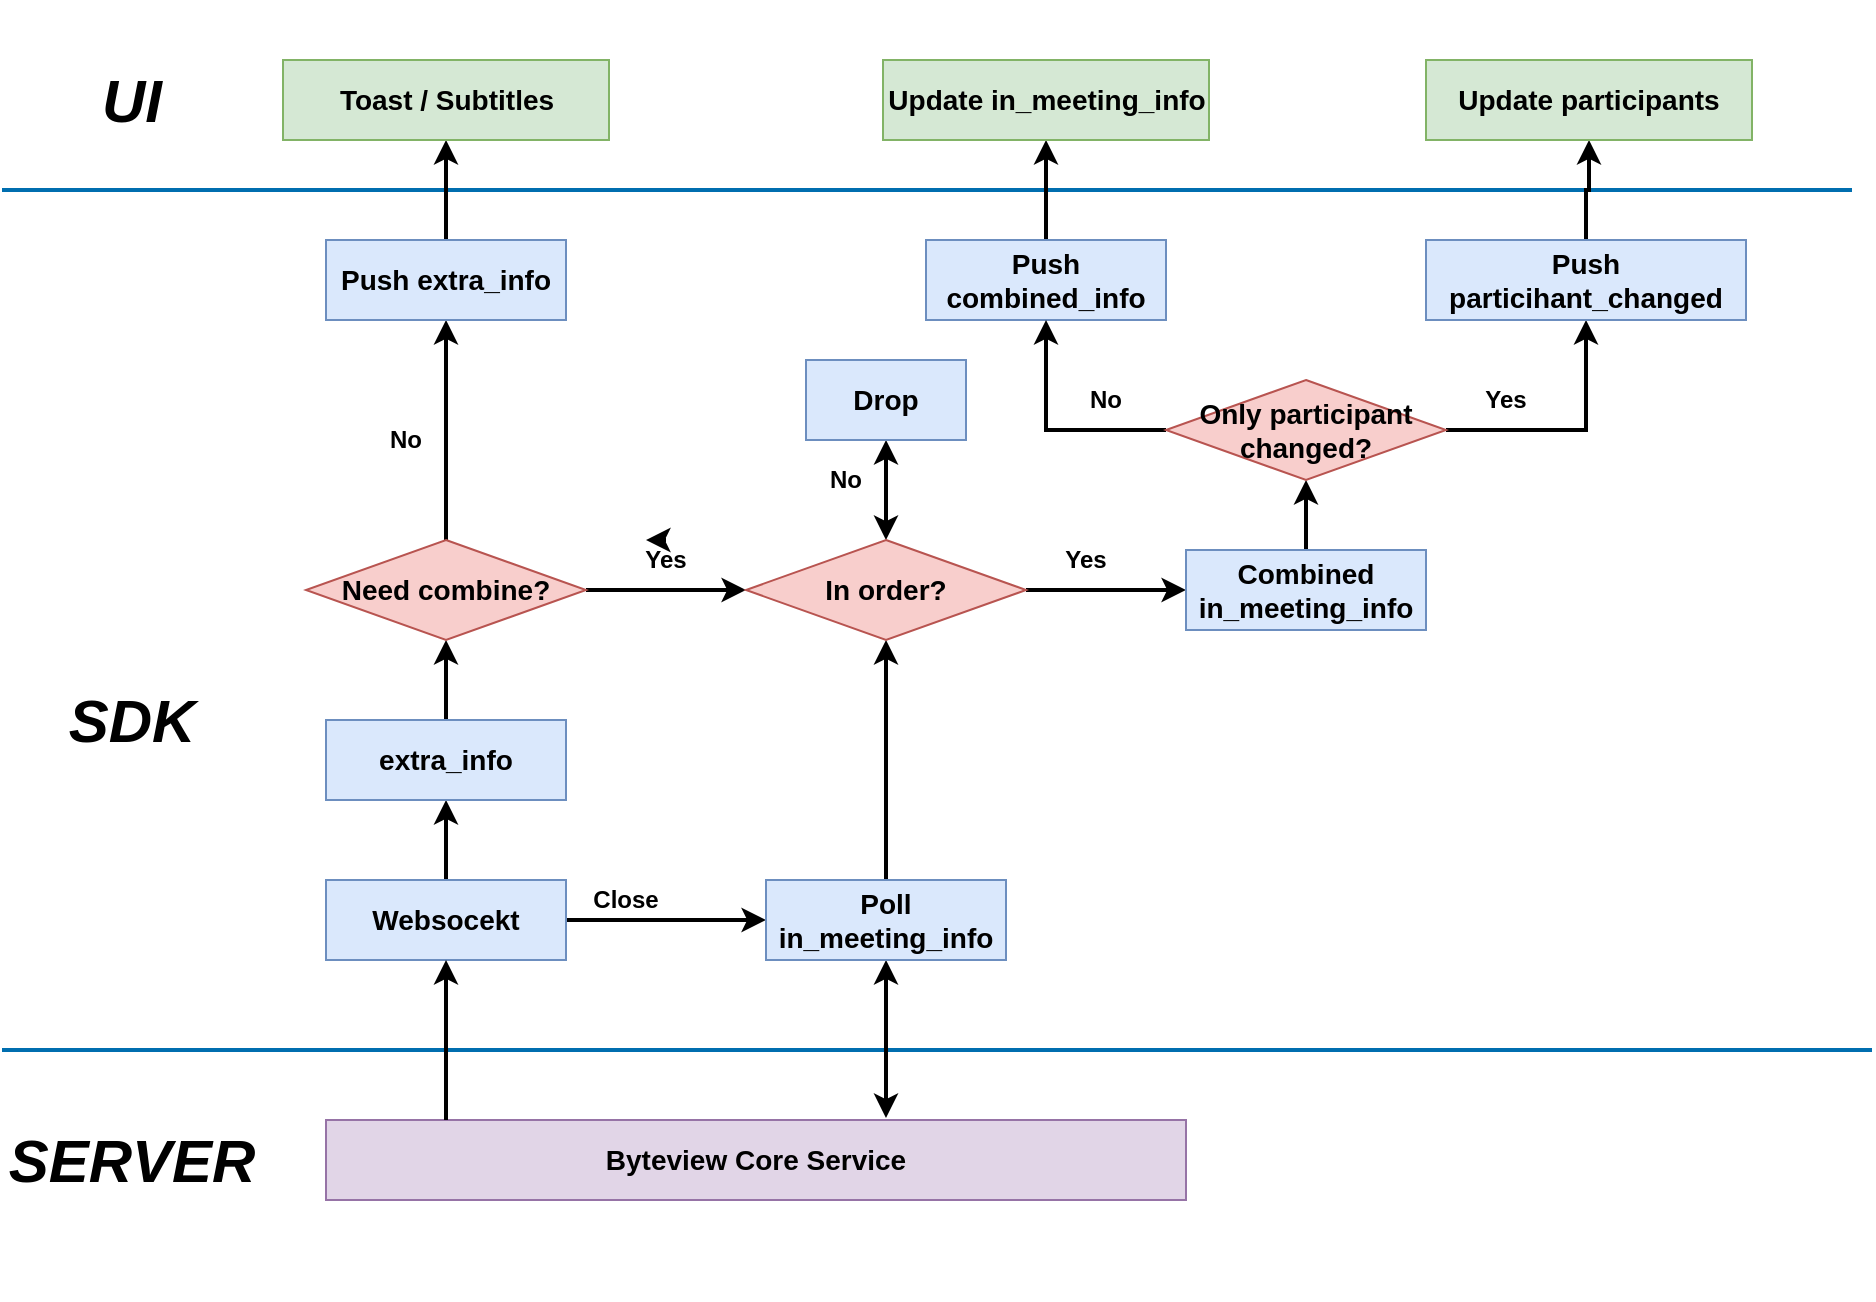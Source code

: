 <mxfile version="13.3.0" type="github"><diagram id="9gEZrDbee1CZRMEXm1SG" name="Page-1"><mxGraphModel dx="1278" dy="1112" grid="1" gridSize="10" guides="1" tooltips="1" connect="1" arrows="1" fold="1" page="1" pageScale="1" pageWidth="850" pageHeight="1100" math="0" shadow="0"><root><mxCell id="0"/><mxCell id="1" parent="0"/><mxCell id="U9adozjTh0LEUF88zTxM-1" value="" style="rounded=0;whiteSpace=wrap;html=1;strokeColor=none;" parent="1" vertex="1"><mxGeometry x="425" y="100" width="925" height="650" as="geometry"/></mxCell><mxCell id="U9adozjTh0LEUF88zTxM-4" value="" style="line;strokeWidth=2;html=1;perimeter=backbonePerimeter;points=[];outlineConnect=0;fillColor=#1ba1e2;strokeColor=#006EAF;fontColor=#ffffff;" parent="1" vertex="1"><mxGeometry x="425" y="190" width="925" height="10" as="geometry"/></mxCell><mxCell id="U9adozjTh0LEUF88zTxM-5" value="&lt;i&gt;&lt;font style=&quot;font-size: 30px&quot;&gt;UI&lt;/font&gt;&lt;/i&gt;" style="text;html=1;strokeColor=none;fillColor=none;align=center;verticalAlign=middle;whiteSpace=wrap;rounded=0;fontStyle=1" parent="1" vertex="1"><mxGeometry x="470" y="140" width="40" height="20" as="geometry"/></mxCell><mxCell id="U9adozjTh0LEUF88zTxM-6" value="&lt;i&gt;&lt;font style=&quot;font-size: 30px&quot;&gt;SDK&lt;/font&gt;&lt;/i&gt;" style="text;html=1;strokeColor=none;fillColor=none;align=center;verticalAlign=middle;whiteSpace=wrap;rounded=0;fontStyle=1" parent="1" vertex="1"><mxGeometry x="470" y="450" width="40" height="20" as="geometry"/></mxCell><mxCell id="U9adozjTh0LEUF88zTxM-7" value="&lt;i&gt;&lt;font style=&quot;font-size: 30px&quot;&gt;SERVER&lt;/font&gt;&lt;/i&gt;" style="text;html=1;strokeColor=none;fillColor=none;align=center;verticalAlign=middle;whiteSpace=wrap;rounded=0;fontStyle=1" parent="1" vertex="1"><mxGeometry x="470" y="670" width="40" height="20" as="geometry"/></mxCell><mxCell id="U9adozjTh0LEUF88zTxM-8" value="" style="line;strokeWidth=2;html=1;perimeter=backbonePerimeter;points=[];outlineConnect=0;fillColor=#1ba1e2;strokeColor=#006EAF;fontColor=#ffffff;shadow=0;" parent="1" vertex="1"><mxGeometry x="425" y="620" width="935" height="10" as="geometry"/></mxCell><mxCell id="5U1FeXSIEjCZmz01g3kU-1" value="&lt;font style=&quot;font-size: 14px&quot;&gt;&lt;b&gt;Byteview Core Service&lt;/b&gt;&lt;/font&gt;" style="rounded=0;whiteSpace=wrap;html=1;fillColor=#e1d5e7;strokeColor=#9673a6;" vertex="1" parent="1"><mxGeometry x="587" y="660" width="430" height="40" as="geometry"/></mxCell><mxCell id="5U1FeXSIEjCZmz01g3kU-6" value="" style="edgeStyle=orthogonalEdgeStyle;rounded=0;orthogonalLoop=1;jettySize=auto;html=1;strokeWidth=2;" edge="1" parent="1" source="5U1FeXSIEjCZmz01g3kU-2" target="5U1FeXSIEjCZmz01g3kU-5"><mxGeometry relative="1" as="geometry"/></mxCell><mxCell id="5U1FeXSIEjCZmz01g3kU-46" value="" style="edgeStyle=orthogonalEdgeStyle;rounded=0;jumpStyle=arc;orthogonalLoop=1;jettySize=auto;html=1;strokeWidth=2;" edge="1" parent="1" source="5U1FeXSIEjCZmz01g3kU-2" target="5U1FeXSIEjCZmz01g3kU-45"><mxGeometry relative="1" as="geometry"/></mxCell><mxCell id="5U1FeXSIEjCZmz01g3kU-2" value="&lt;span style=&quot;font-size: 14px&quot;&gt;&lt;b&gt;Websocekt&lt;/b&gt;&lt;/span&gt;" style="rounded=0;whiteSpace=wrap;html=1;fillColor=#dae8fc;strokeColor=#6c8ebf;" vertex="1" parent="1"><mxGeometry x="587" y="540" width="120" height="40" as="geometry"/></mxCell><mxCell id="5U1FeXSIEjCZmz01g3kU-51" style="edgeStyle=orthogonalEdgeStyle;rounded=0;jumpStyle=arc;orthogonalLoop=1;jettySize=auto;html=1;exitX=0.5;exitY=1;exitDx=0;exitDy=0;strokeWidth=2;startArrow=classic;startFill=1;" edge="1" parent="1" source="5U1FeXSIEjCZmz01g3kU-45"><mxGeometry relative="1" as="geometry"><mxPoint x="867" y="659" as="targetPoint"/><Array as="points"><mxPoint x="867" y="659"/></Array></mxGeometry></mxCell><mxCell id="5U1FeXSIEjCZmz01g3kU-55" style="edgeStyle=orthogonalEdgeStyle;rounded=0;jumpStyle=arc;orthogonalLoop=1;jettySize=auto;html=1;exitX=0.5;exitY=0;exitDx=0;exitDy=0;entryX=0.5;entryY=1;entryDx=0;entryDy=0;startArrow=none;startFill=0;strokeWidth=2;" edge="1" parent="1" source="5U1FeXSIEjCZmz01g3kU-45" target="5U1FeXSIEjCZmz01g3kU-19"><mxGeometry relative="1" as="geometry"/></mxCell><mxCell id="5U1FeXSIEjCZmz01g3kU-45" value="&lt;span style=&quot;font-size: 14px&quot;&gt;&lt;b&gt;Poll in_meeting_info&lt;/b&gt;&lt;/span&gt;" style="rounded=0;whiteSpace=wrap;html=1;fillColor=#dae8fc;strokeColor=#6c8ebf;" vertex="1" parent="1"><mxGeometry x="807" y="540" width="120" height="40" as="geometry"/></mxCell><mxCell id="5U1FeXSIEjCZmz01g3kU-11" style="edgeStyle=orthogonalEdgeStyle;rounded=0;jumpStyle=arc;orthogonalLoop=1;jettySize=auto;html=1;exitX=0.5;exitY=0;exitDx=0;exitDy=0;entryX=0.5;entryY=1;entryDx=0;entryDy=0;strokeWidth=2;" edge="1" parent="1" source="5U1FeXSIEjCZmz01g3kU-5" target="5U1FeXSIEjCZmz01g3kU-10"><mxGeometry relative="1" as="geometry"/></mxCell><mxCell id="5U1FeXSIEjCZmz01g3kU-5" value="&lt;span style=&quot;font-size: 14px&quot;&gt;&lt;b&gt;extra_info&lt;/b&gt;&lt;/span&gt;" style="rounded=0;whiteSpace=wrap;html=1;fillColor=#dae8fc;strokeColor=#6c8ebf;" vertex="1" parent="1"><mxGeometry x="587" y="460" width="120" height="40" as="geometry"/></mxCell><mxCell id="5U1FeXSIEjCZmz01g3kU-20" value="" style="edgeStyle=orthogonalEdgeStyle;rounded=0;jumpStyle=arc;orthogonalLoop=1;jettySize=auto;html=1;strokeWidth=2;" edge="1" parent="1" source="5U1FeXSIEjCZmz01g3kU-10" target="5U1FeXSIEjCZmz01g3kU-19"><mxGeometry relative="1" as="geometry"/></mxCell><mxCell id="5U1FeXSIEjCZmz01g3kU-27" style="edgeStyle=orthogonalEdgeStyle;rounded=0;jumpStyle=arc;orthogonalLoop=1;jettySize=auto;html=1;exitX=0.5;exitY=0;exitDx=0;exitDy=0;entryX=0.5;entryY=1;entryDx=0;entryDy=0;strokeWidth=2;" edge="1" parent="1" source="5U1FeXSIEjCZmz01g3kU-10" target="5U1FeXSIEjCZmz01g3kU-23"><mxGeometry relative="1" as="geometry"/></mxCell><mxCell id="5U1FeXSIEjCZmz01g3kU-10" value="&lt;b&gt;&lt;font style=&quot;font-size: 14px&quot;&gt;Need combine?&lt;/font&gt;&lt;/b&gt;" style="rhombus;whiteSpace=wrap;html=1;shadow=0;fillColor=#f8cecc;strokeColor=#b85450;" vertex="1" parent="1"><mxGeometry x="577" y="370" width="140" height="50" as="geometry"/></mxCell><mxCell id="5U1FeXSIEjCZmz01g3kU-34" style="edgeStyle=orthogonalEdgeStyle;rounded=0;jumpStyle=arc;orthogonalLoop=1;jettySize=auto;html=1;exitX=1;exitY=0.5;exitDx=0;exitDy=0;entryX=0;entryY=0.5;entryDx=0;entryDy=0;strokeWidth=2;" edge="1" parent="1" source="5U1FeXSIEjCZmz01g3kU-19" target="5U1FeXSIEjCZmz01g3kU-26"><mxGeometry relative="1" as="geometry"/></mxCell><mxCell id="5U1FeXSIEjCZmz01g3kU-53" style="edgeStyle=orthogonalEdgeStyle;rounded=0;jumpStyle=arc;orthogonalLoop=1;jettySize=auto;html=1;exitX=0.5;exitY=0;exitDx=0;exitDy=0;entryX=0.5;entryY=1;entryDx=0;entryDy=0;startArrow=classic;startFill=1;strokeWidth=2;" edge="1" parent="1" source="5U1FeXSIEjCZmz01g3kU-19" target="5U1FeXSIEjCZmz01g3kU-30"><mxGeometry relative="1" as="geometry"/></mxCell><mxCell id="5U1FeXSIEjCZmz01g3kU-19" value="&lt;span style=&quot;font-size: 14px&quot;&gt;&lt;b&gt;In order?&lt;/b&gt;&lt;/span&gt;" style="rhombus;whiteSpace=wrap;html=1;shadow=0;fillColor=#f8cecc;strokeColor=#b85450;" vertex="1" parent="1"><mxGeometry x="797" y="370" width="140" height="50" as="geometry"/></mxCell><mxCell id="5U1FeXSIEjCZmz01g3kU-15" value="&lt;b&gt;No&lt;/b&gt;" style="text;html=1;strokeColor=none;fillColor=none;align=center;verticalAlign=middle;whiteSpace=wrap;rounded=0;shadow=0;" vertex="1" parent="1"><mxGeometry x="607" y="310" width="40" height="20" as="geometry"/></mxCell><mxCell id="5U1FeXSIEjCZmz01g3kU-21" value="&lt;b&gt;Yes&lt;/b&gt;" style="text;html=1;strokeColor=none;fillColor=none;align=center;verticalAlign=middle;whiteSpace=wrap;rounded=0;shadow=0;" vertex="1" parent="1"><mxGeometry x="737" y="370" width="40" height="20" as="geometry"/></mxCell><mxCell id="5U1FeXSIEjCZmz01g3kU-67" style="edgeStyle=orthogonalEdgeStyle;rounded=0;jumpStyle=arc;orthogonalLoop=1;jettySize=auto;html=1;exitX=0.5;exitY=0;exitDx=0;exitDy=0;entryX=0.5;entryY=1;entryDx=0;entryDy=0;startArrow=none;startFill=0;strokeWidth=2;" edge="1" parent="1" source="5U1FeXSIEjCZmz01g3kU-23" target="5U1FeXSIEjCZmz01g3kU-66"><mxGeometry relative="1" as="geometry"/></mxCell><mxCell id="5U1FeXSIEjCZmz01g3kU-23" value="&lt;span style=&quot;font-size: 14px&quot;&gt;&lt;b&gt;Push extra_info&lt;/b&gt;&lt;/span&gt;" style="rounded=0;whiteSpace=wrap;html=1;fillColor=#dae8fc;strokeColor=#6c8ebf;" vertex="1" parent="1"><mxGeometry x="587" y="220" width="120" height="40" as="geometry"/></mxCell><mxCell id="5U1FeXSIEjCZmz01g3kU-38" style="edgeStyle=orthogonalEdgeStyle;rounded=0;jumpStyle=arc;orthogonalLoop=1;jettySize=auto;html=1;exitX=0.5;exitY=0;exitDx=0;exitDy=0;entryX=0.5;entryY=1;entryDx=0;entryDy=0;strokeWidth=2;" edge="1" parent="1" source="5U1FeXSIEjCZmz01g3kU-26" target="5U1FeXSIEjCZmz01g3kU-37"><mxGeometry relative="1" as="geometry"/></mxCell><mxCell id="5U1FeXSIEjCZmz01g3kU-26" value="&lt;span style=&quot;font-size: 14px&quot;&gt;&lt;b&gt;Combined in_meeting_info&lt;/b&gt;&lt;/span&gt;" style="rounded=0;whiteSpace=wrap;html=1;fillColor=#dae8fc;strokeColor=#6c8ebf;" vertex="1" parent="1"><mxGeometry x="1017" y="375" width="120" height="40" as="geometry"/></mxCell><mxCell id="5U1FeXSIEjCZmz01g3kU-64" value="" style="edgeStyle=orthogonalEdgeStyle;rounded=0;jumpStyle=arc;orthogonalLoop=1;jettySize=auto;html=1;startArrow=none;startFill=0;strokeWidth=2;" edge="1" parent="1" source="5U1FeXSIEjCZmz01g3kU-35"><mxGeometry relative="1" as="geometry"><mxPoint x="947" y="170" as="targetPoint"/></mxGeometry></mxCell><mxCell id="5U1FeXSIEjCZmz01g3kU-35" value="&lt;span style=&quot;font-size: 14px&quot;&gt;&lt;b&gt;Push combined_info&lt;/b&gt;&lt;/span&gt;" style="rounded=0;whiteSpace=wrap;html=1;fillColor=#dae8fc;strokeColor=#6c8ebf;" vertex="1" parent="1"><mxGeometry x="887" y="220" width="120" height="40" as="geometry"/></mxCell><mxCell id="5U1FeXSIEjCZmz01g3kU-30" value="&lt;span style=&quot;font-size: 14px&quot;&gt;&lt;b&gt;Drop&lt;/b&gt;&lt;/span&gt;" style="rounded=0;whiteSpace=wrap;html=1;fillColor=#dae8fc;strokeColor=#6c8ebf;" vertex="1" parent="1"><mxGeometry x="827" y="280" width="80" height="40" as="geometry"/></mxCell><mxCell id="5U1FeXSIEjCZmz01g3kU-39" style="edgeStyle=orthogonalEdgeStyle;rounded=0;jumpStyle=arc;orthogonalLoop=1;jettySize=auto;html=1;exitX=0;exitY=0.5;exitDx=0;exitDy=0;entryX=0.5;entryY=1;entryDx=0;entryDy=0;strokeWidth=2;" edge="1" parent="1" source="5U1FeXSIEjCZmz01g3kU-37" target="5U1FeXSIEjCZmz01g3kU-35"><mxGeometry relative="1" as="geometry"/></mxCell><mxCell id="5U1FeXSIEjCZmz01g3kU-41" style="edgeStyle=orthogonalEdgeStyle;rounded=0;jumpStyle=arc;orthogonalLoop=1;jettySize=auto;html=1;exitX=1;exitY=0.5;exitDx=0;exitDy=0;entryX=0.5;entryY=1;entryDx=0;entryDy=0;strokeWidth=2;" edge="1" parent="1" source="5U1FeXSIEjCZmz01g3kU-37" target="5U1FeXSIEjCZmz01g3kU-40"><mxGeometry relative="1" as="geometry"/></mxCell><mxCell id="5U1FeXSIEjCZmz01g3kU-37" value="&lt;span style=&quot;font-size: 14px&quot;&gt;&lt;b&gt;Only participant changed?&lt;/b&gt;&lt;/span&gt;" style="rhombus;whiteSpace=wrap;html=1;shadow=0;fillColor=#f8cecc;strokeColor=#b85450;" vertex="1" parent="1"><mxGeometry x="1007" y="290" width="140" height="50" as="geometry"/></mxCell><mxCell id="5U1FeXSIEjCZmz01g3kU-62" value="" style="edgeStyle=orthogonalEdgeStyle;rounded=0;jumpStyle=arc;orthogonalLoop=1;jettySize=auto;html=1;startArrow=none;startFill=0;strokeWidth=2;" edge="1" parent="1" source="5U1FeXSIEjCZmz01g3kU-40" target="5U1FeXSIEjCZmz01g3kU-61"><mxGeometry relative="1" as="geometry"/></mxCell><mxCell id="5U1FeXSIEjCZmz01g3kU-40" value="&lt;span style=&quot;font-size: 14px&quot;&gt;&lt;b&gt;Push particihant_changed&lt;/b&gt;&lt;/span&gt;" style="rounded=0;whiteSpace=wrap;html=1;fillColor=#dae8fc;strokeColor=#6c8ebf;" vertex="1" parent="1"><mxGeometry x="1137" y="220" width="160" height="40" as="geometry"/></mxCell><mxCell id="5U1FeXSIEjCZmz01g3kU-61" value="&lt;span style=&quot;font-size: 14px&quot;&gt;&lt;b&gt;Update participants&lt;/b&gt;&lt;/span&gt;" style="rounded=0;whiteSpace=wrap;html=1;fillColor=#d5e8d4;strokeColor=#82b366;" vertex="1" parent="1"><mxGeometry x="1137" y="130" width="163" height="40" as="geometry"/></mxCell><mxCell id="5U1FeXSIEjCZmz01g3kU-42" value="&lt;b&gt;Yes&lt;/b&gt;" style="text;html=1;strokeColor=none;fillColor=none;align=center;verticalAlign=middle;whiteSpace=wrap;rounded=0;shadow=0;" vertex="1" parent="1"><mxGeometry x="947" y="370" width="40" height="20" as="geometry"/></mxCell><mxCell id="5U1FeXSIEjCZmz01g3kU-43" value="&lt;b&gt;No&lt;/b&gt;" style="text;html=1;strokeColor=none;fillColor=none;align=center;verticalAlign=middle;whiteSpace=wrap;rounded=0;shadow=0;" vertex="1" parent="1"><mxGeometry x="957" y="290" width="40" height="20" as="geometry"/></mxCell><mxCell id="5U1FeXSIEjCZmz01g3kU-44" value="&lt;b&gt;Yes&lt;/b&gt;" style="text;html=1;strokeColor=none;fillColor=none;align=center;verticalAlign=middle;whiteSpace=wrap;rounded=0;shadow=0;" vertex="1" parent="1"><mxGeometry x="1157" y="290" width="40" height="20" as="geometry"/></mxCell><mxCell id="5U1FeXSIEjCZmz01g3kU-47" value="&lt;b&gt;Close&lt;/b&gt;" style="text;html=1;strokeColor=none;fillColor=none;align=center;verticalAlign=middle;whiteSpace=wrap;rounded=0;shadow=0;" vertex="1" parent="1"><mxGeometry x="717" y="540" width="40" height="20" as="geometry"/></mxCell><mxCell id="5U1FeXSIEjCZmz01g3kU-48" value="" style="endArrow=classic;html=1;strokeWidth=2;entryX=0.5;entryY=1;entryDx=0;entryDy=0;" edge="1" parent="1"><mxGeometry width="50" height="50" relative="1" as="geometry"><mxPoint x="647" y="660" as="sourcePoint"/><mxPoint x="647" y="580" as="targetPoint"/></mxGeometry></mxCell><mxCell id="5U1FeXSIEjCZmz01g3kU-54" value="&lt;b&gt;No&lt;/b&gt;" style="text;html=1;strokeColor=none;fillColor=none;align=center;verticalAlign=middle;whiteSpace=wrap;rounded=0;shadow=0;" vertex="1" parent="1"><mxGeometry x="827" y="330" width="40" height="20" as="geometry"/></mxCell><mxCell id="5U1FeXSIEjCZmz01g3kU-56" style="edgeStyle=orthogonalEdgeStyle;rounded=0;jumpStyle=arc;orthogonalLoop=1;jettySize=auto;html=1;exitX=0.5;exitY=0;exitDx=0;exitDy=0;entryX=0.25;entryY=0;entryDx=0;entryDy=0;startArrow=none;startFill=0;strokeWidth=2;" edge="1" parent="1" source="5U1FeXSIEjCZmz01g3kU-21" target="5U1FeXSIEjCZmz01g3kU-21"><mxGeometry relative="1" as="geometry"/></mxCell><mxCell id="5U1FeXSIEjCZmz01g3kU-65" value="&lt;span style=&quot;font-size: 14px&quot;&gt;&lt;b&gt;Update in_meeting_info&lt;/b&gt;&lt;/span&gt;" style="rounded=0;whiteSpace=wrap;html=1;fillColor=#d5e8d4;strokeColor=#82b366;" vertex="1" parent="1"><mxGeometry x="865.5" y="130" width="163" height="40" as="geometry"/></mxCell><mxCell id="5U1FeXSIEjCZmz01g3kU-66" value="&lt;span style=&quot;font-size: 14px&quot;&gt;&lt;b&gt;Toast / Subtitles&lt;/b&gt;&lt;/span&gt;" style="rounded=0;whiteSpace=wrap;html=1;fillColor=#d5e8d4;strokeColor=#82b366;" vertex="1" parent="1"><mxGeometry x="565.5" y="130" width="163" height="40" as="geometry"/></mxCell></root></mxGraphModel></diagram></mxfile>